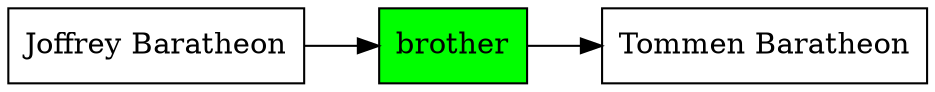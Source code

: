 digraph G {
  rankdir=LR
  node [label="Joffrey Baratheon", shape=box]
  node1 [label="brother", style=filled, fillcolor=green]
  node2 [label="Tommen Baratheon"]

  node0 -> node1 -> node2
}
